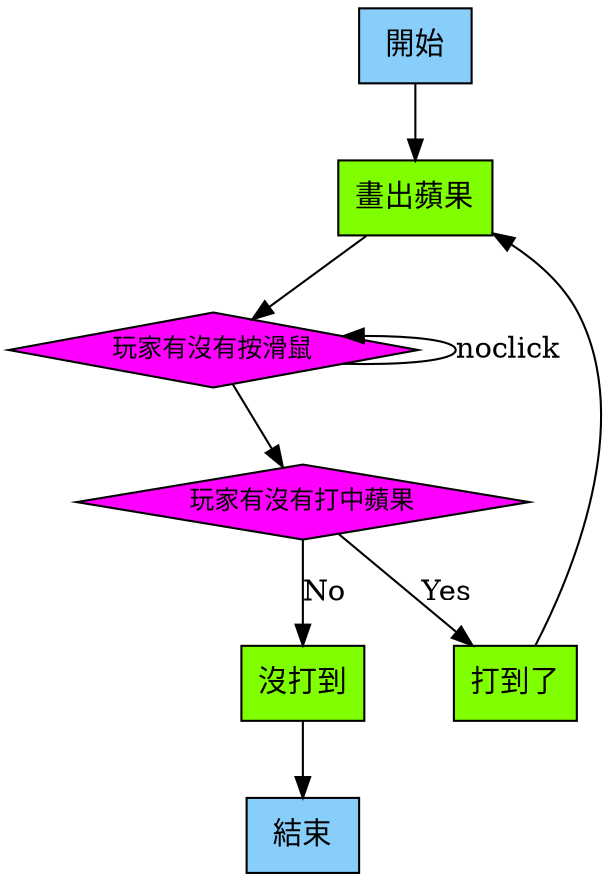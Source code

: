 digraph {
    {
        node [fontcolor=black shape=box style=filled fillcolor="#7FFF00"]
        start [label="開始" fillcolor="#87CEFA"]
        end [label="結束" fillcolor="#87CEFA"]
        draw [label="畫出蘋果"]
        goodshoot [label="打到了"]
        miss [label="沒打到"]
        node [shape=diamond fillcolor="#FF00FF" fontsize=12]
        mouse [label="玩家有沒有按滑鼠"]
        click [label="玩家有沒有打中蘋果"]
        
    }
    start -> draw
    draw -> mouse
    mouse -> click
    mouse -> mouse [label = "noclick"  dir="back"]
    click -> goodshoot [label = "Yes"]
    click -> miss [label = "No"]
    miss -> end
    
    goodshoot -> draw
}